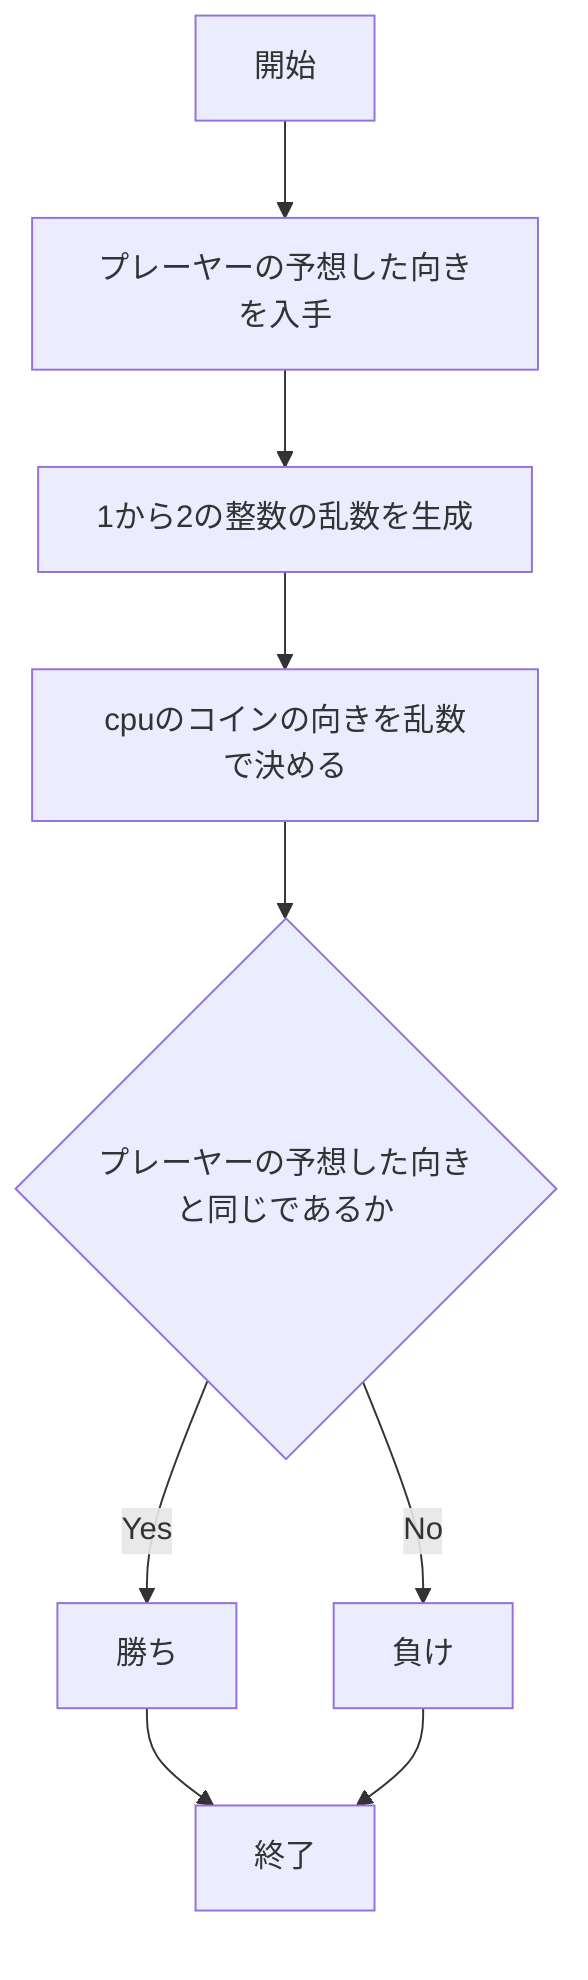 flowchart TD;

start["開始"];
finish["終了"]
player[プレーヤーの予想した向きを入手]
let1[1から2の整数の乱数を生成]
let2[cpuのコインの向きを乱数で決める]
if{"プレーヤーの予想した向きと同じであるか"}
win[勝ち]
loose[負け]


start --> player
player --> let1
let1 --> let2
let2 --> if
if -->|Yes| win
if -->|No| loose
win --> finish
loose --> finish